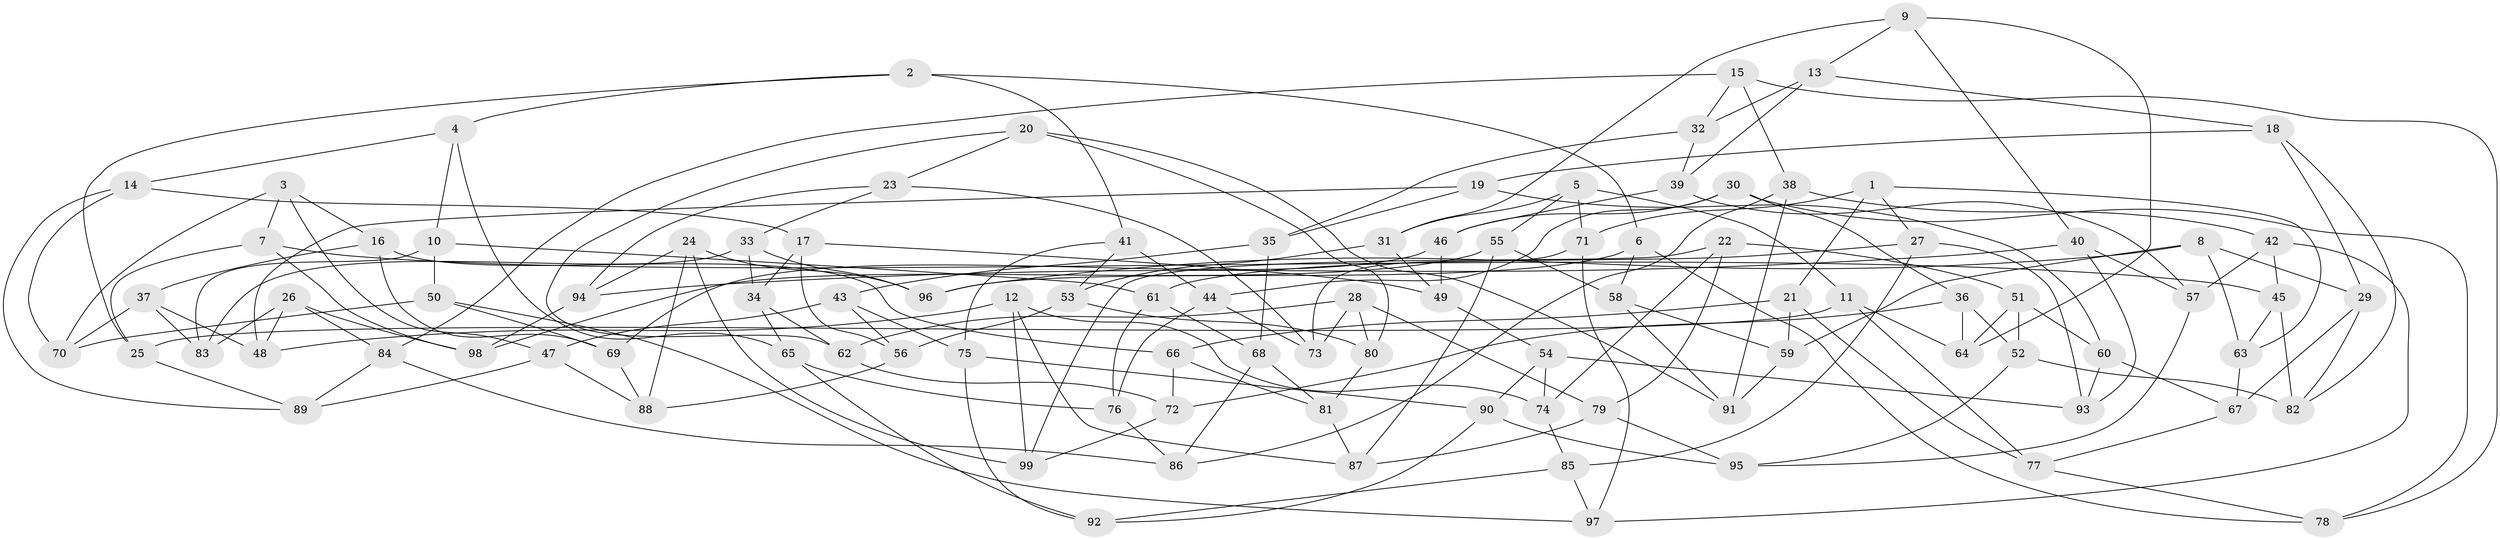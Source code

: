 // Generated by graph-tools (version 1.1) at 2025/03/03/09/25 03:03:07]
// undirected, 99 vertices, 198 edges
graph export_dot {
graph [start="1"]
  node [color=gray90,style=filled];
  1;
  2;
  3;
  4;
  5;
  6;
  7;
  8;
  9;
  10;
  11;
  12;
  13;
  14;
  15;
  16;
  17;
  18;
  19;
  20;
  21;
  22;
  23;
  24;
  25;
  26;
  27;
  28;
  29;
  30;
  31;
  32;
  33;
  34;
  35;
  36;
  37;
  38;
  39;
  40;
  41;
  42;
  43;
  44;
  45;
  46;
  47;
  48;
  49;
  50;
  51;
  52;
  53;
  54;
  55;
  56;
  57;
  58;
  59;
  60;
  61;
  62;
  63;
  64;
  65;
  66;
  67;
  68;
  69;
  70;
  71;
  72;
  73;
  74;
  75;
  76;
  77;
  78;
  79;
  80;
  81;
  82;
  83;
  84;
  85;
  86;
  87;
  88;
  89;
  90;
  91;
  92;
  93;
  94;
  95;
  96;
  97;
  98;
  99;
  1 -- 21;
  1 -- 63;
  1 -- 71;
  1 -- 27;
  2 -- 4;
  2 -- 6;
  2 -- 41;
  2 -- 25;
  3 -- 70;
  3 -- 16;
  3 -- 47;
  3 -- 7;
  4 -- 65;
  4 -- 10;
  4 -- 14;
  5 -- 71;
  5 -- 55;
  5 -- 11;
  5 -- 31;
  6 -- 96;
  6 -- 58;
  6 -- 78;
  7 -- 45;
  7 -- 98;
  7 -- 25;
  8 -- 96;
  8 -- 29;
  8 -- 59;
  8 -- 63;
  9 -- 64;
  9 -- 40;
  9 -- 31;
  9 -- 13;
  10 -- 50;
  10 -- 61;
  10 -- 83;
  11 -- 64;
  11 -- 25;
  11 -- 77;
  12 -- 99;
  12 -- 74;
  12 -- 87;
  12 -- 48;
  13 -- 39;
  13 -- 32;
  13 -- 18;
  14 -- 17;
  14 -- 89;
  14 -- 70;
  15 -- 38;
  15 -- 84;
  15 -- 32;
  15 -- 78;
  16 -- 69;
  16 -- 37;
  16 -- 66;
  17 -- 49;
  17 -- 56;
  17 -- 34;
  18 -- 29;
  18 -- 82;
  18 -- 19;
  19 -- 60;
  19 -- 48;
  19 -- 35;
  20 -- 23;
  20 -- 62;
  20 -- 91;
  20 -- 80;
  21 -- 77;
  21 -- 66;
  21 -- 59;
  22 -- 79;
  22 -- 51;
  22 -- 99;
  22 -- 74;
  23 -- 33;
  23 -- 73;
  23 -- 94;
  24 -- 96;
  24 -- 94;
  24 -- 99;
  24 -- 88;
  25 -- 89;
  26 -- 83;
  26 -- 48;
  26 -- 84;
  26 -- 98;
  27 -- 61;
  27 -- 93;
  27 -- 85;
  28 -- 79;
  28 -- 73;
  28 -- 80;
  28 -- 62;
  29 -- 67;
  29 -- 82;
  30 -- 78;
  30 -- 36;
  30 -- 44;
  30 -- 46;
  31 -- 53;
  31 -- 49;
  32 -- 35;
  32 -- 39;
  33 -- 34;
  33 -- 83;
  33 -- 96;
  34 -- 65;
  34 -- 62;
  35 -- 43;
  35 -- 68;
  36 -- 72;
  36 -- 52;
  36 -- 64;
  37 -- 48;
  37 -- 70;
  37 -- 83;
  38 -- 42;
  38 -- 91;
  38 -- 86;
  39 -- 57;
  39 -- 46;
  40 -- 93;
  40 -- 94;
  40 -- 57;
  41 -- 75;
  41 -- 53;
  41 -- 44;
  42 -- 97;
  42 -- 45;
  42 -- 57;
  43 -- 56;
  43 -- 75;
  43 -- 47;
  44 -- 73;
  44 -- 76;
  45 -- 82;
  45 -- 63;
  46 -- 49;
  46 -- 69;
  47 -- 88;
  47 -- 89;
  49 -- 54;
  50 -- 97;
  50 -- 70;
  50 -- 69;
  51 -- 52;
  51 -- 64;
  51 -- 60;
  52 -- 95;
  52 -- 82;
  53 -- 56;
  53 -- 80;
  54 -- 93;
  54 -- 90;
  54 -- 74;
  55 -- 58;
  55 -- 98;
  55 -- 87;
  56 -- 88;
  57 -- 95;
  58 -- 91;
  58 -- 59;
  59 -- 91;
  60 -- 67;
  60 -- 93;
  61 -- 76;
  61 -- 68;
  62 -- 72;
  63 -- 67;
  65 -- 76;
  65 -- 92;
  66 -- 72;
  66 -- 81;
  67 -- 77;
  68 -- 81;
  68 -- 86;
  69 -- 88;
  71 -- 97;
  71 -- 73;
  72 -- 99;
  74 -- 85;
  75 -- 92;
  75 -- 90;
  76 -- 86;
  77 -- 78;
  79 -- 95;
  79 -- 87;
  80 -- 81;
  81 -- 87;
  84 -- 86;
  84 -- 89;
  85 -- 97;
  85 -- 92;
  90 -- 95;
  90 -- 92;
  94 -- 98;
}
